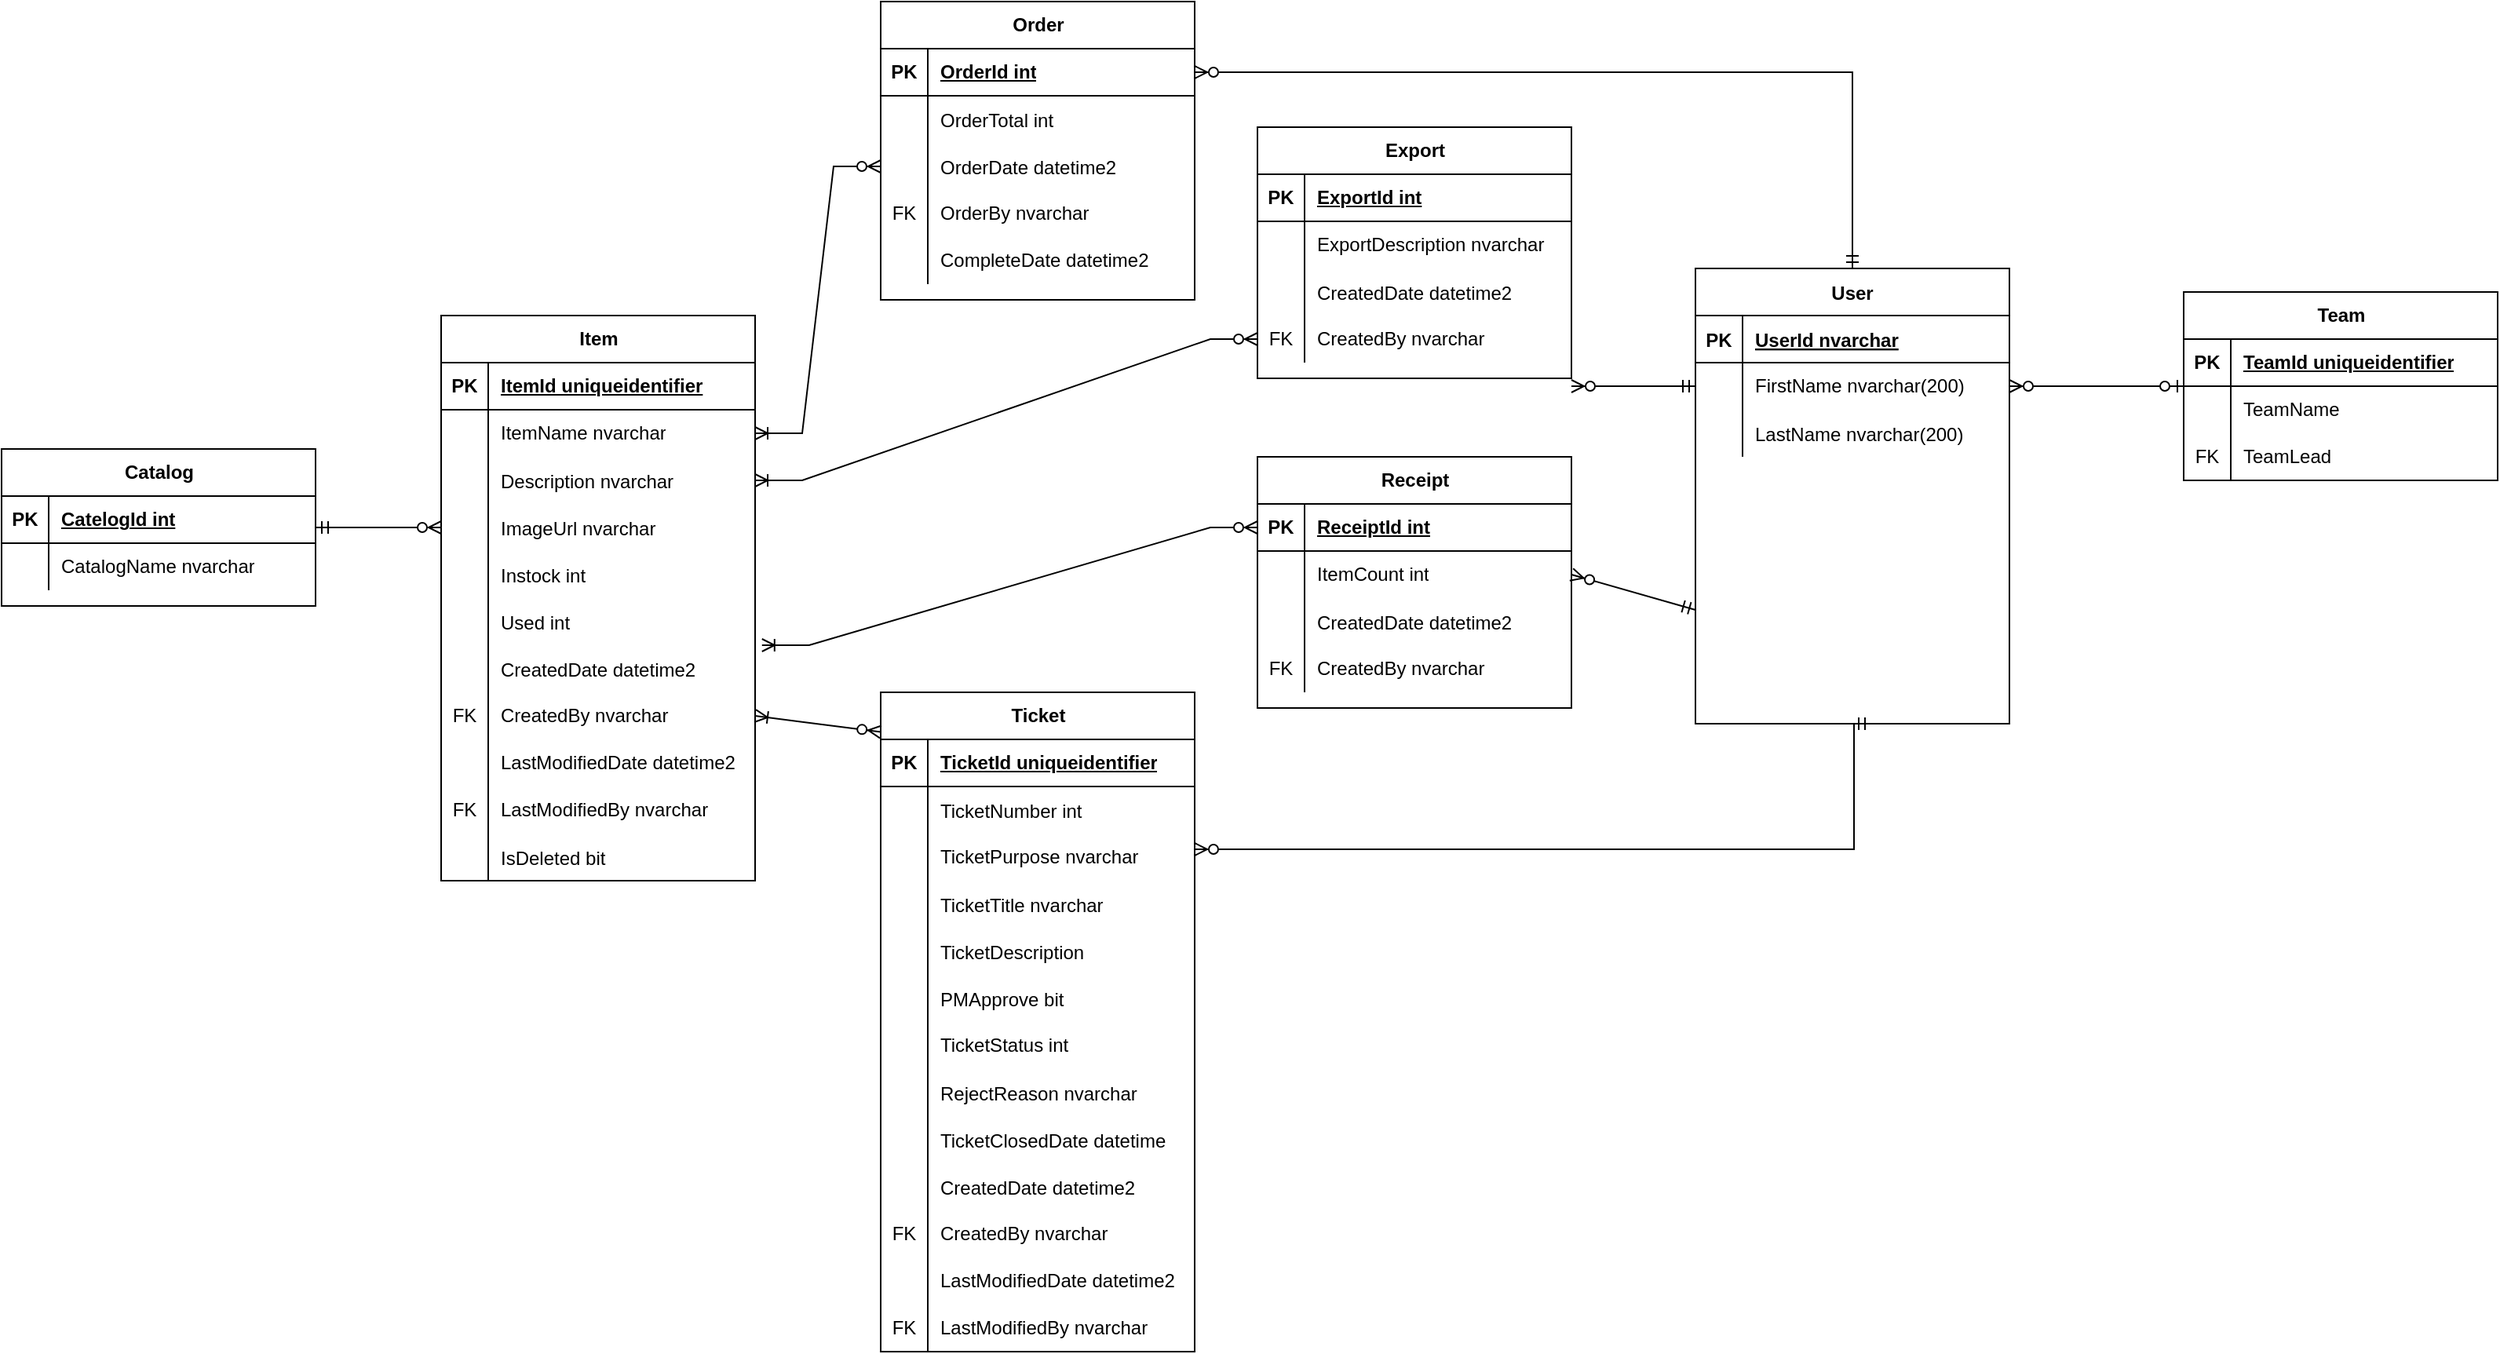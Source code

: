 <mxfile version="21.2.8" type="device">
  <diagram id="R2lEEEUBdFMjLlhIrx00" name="Page-1">
    <mxGraphModel dx="1509" dy="2031" grid="1" gridSize="10" guides="1" tooltips="1" connect="1" arrows="1" fold="1" page="1" pageScale="1" pageWidth="850" pageHeight="1100" math="0" shadow="0" extFonts="Permanent Marker^https://fonts.googleapis.com/css?family=Permanent+Marker">
      <root>
        <mxCell id="0" />
        <mxCell id="1" parent="0" />
        <mxCell id="C-vyLk0tnHw3VtMMgP7b-23" value="User" style="shape=table;startSize=30;container=1;collapsible=1;childLayout=tableLayout;fixedRows=1;rowLines=0;fontStyle=1;align=center;resizeLast=1;" parent="1" vertex="1">
          <mxGeometry x="1139" y="-795" width="200" height="290" as="geometry" />
        </mxCell>
        <mxCell id="C-vyLk0tnHw3VtMMgP7b-24" value="" style="shape=partialRectangle;collapsible=0;dropTarget=0;pointerEvents=0;fillColor=none;points=[[0,0.5],[1,0.5]];portConstraint=eastwest;top=0;left=0;right=0;bottom=1;" parent="C-vyLk0tnHw3VtMMgP7b-23" vertex="1">
          <mxGeometry y="30" width="200" height="30" as="geometry" />
        </mxCell>
        <mxCell id="C-vyLk0tnHw3VtMMgP7b-25" value="PK" style="shape=partialRectangle;overflow=hidden;connectable=0;fillColor=none;top=0;left=0;bottom=0;right=0;fontStyle=1;" parent="C-vyLk0tnHw3VtMMgP7b-24" vertex="1">
          <mxGeometry width="30" height="30" as="geometry">
            <mxRectangle width="30" height="30" as="alternateBounds" />
          </mxGeometry>
        </mxCell>
        <mxCell id="C-vyLk0tnHw3VtMMgP7b-26" value="UserId nvarchar" style="shape=partialRectangle;overflow=hidden;connectable=0;fillColor=none;top=0;left=0;bottom=0;right=0;align=left;spacingLeft=6;fontStyle=5;" parent="C-vyLk0tnHw3VtMMgP7b-24" vertex="1">
          <mxGeometry x="30" width="170" height="30" as="geometry">
            <mxRectangle width="170" height="30" as="alternateBounds" />
          </mxGeometry>
        </mxCell>
        <mxCell id="UxTcKfY9pG2niqVIBgup-8" value="" style="shape=tableRow;horizontal=0;startSize=0;swimlaneHead=0;swimlaneBody=0;fillColor=none;collapsible=0;dropTarget=0;points=[[0,0.5],[1,0.5]];portConstraint=eastwest;top=0;left=0;right=0;bottom=0;" vertex="1" parent="C-vyLk0tnHw3VtMMgP7b-23">
          <mxGeometry y="60" width="200" height="30" as="geometry" />
        </mxCell>
        <mxCell id="UxTcKfY9pG2niqVIBgup-9" value="" style="shape=partialRectangle;connectable=0;fillColor=none;top=0;left=0;bottom=0;right=0;fontStyle=0;overflow=hidden;whiteSpace=wrap;html=1;" vertex="1" parent="UxTcKfY9pG2niqVIBgup-8">
          <mxGeometry width="30" height="30" as="geometry">
            <mxRectangle width="30" height="30" as="alternateBounds" />
          </mxGeometry>
        </mxCell>
        <mxCell id="UxTcKfY9pG2niqVIBgup-10" value="FirstName nvarchar(200)" style="shape=partialRectangle;connectable=0;fillColor=none;top=0;left=0;bottom=0;right=0;align=left;spacingLeft=6;fontStyle=0;overflow=hidden;whiteSpace=wrap;html=1;" vertex="1" parent="UxTcKfY9pG2niqVIBgup-8">
          <mxGeometry x="30" width="170" height="30" as="geometry">
            <mxRectangle width="170" height="30" as="alternateBounds" />
          </mxGeometry>
        </mxCell>
        <mxCell id="UxTcKfY9pG2niqVIBgup-11" value="" style="shape=tableRow;horizontal=0;startSize=0;swimlaneHead=0;swimlaneBody=0;fillColor=none;collapsible=0;dropTarget=0;points=[[0,0.5],[1,0.5]];portConstraint=eastwest;top=0;left=0;right=0;bottom=0;" vertex="1" parent="C-vyLk0tnHw3VtMMgP7b-23">
          <mxGeometry y="90" width="200" height="30" as="geometry" />
        </mxCell>
        <mxCell id="UxTcKfY9pG2niqVIBgup-12" value="" style="shape=partialRectangle;connectable=0;fillColor=none;top=0;left=0;bottom=0;right=0;editable=1;overflow=hidden;" vertex="1" parent="UxTcKfY9pG2niqVIBgup-11">
          <mxGeometry width="30" height="30" as="geometry">
            <mxRectangle width="30" height="30" as="alternateBounds" />
          </mxGeometry>
        </mxCell>
        <mxCell id="UxTcKfY9pG2niqVIBgup-13" value="LastName nvarchar(200)" style="shape=partialRectangle;connectable=0;fillColor=none;top=0;left=0;bottom=0;right=0;align=left;spacingLeft=6;overflow=hidden;" vertex="1" parent="UxTcKfY9pG2niqVIBgup-11">
          <mxGeometry x="30" width="170" height="30" as="geometry">
            <mxRectangle width="170" height="30" as="alternateBounds" />
          </mxGeometry>
        </mxCell>
        <mxCell id="UxTcKfY9pG2niqVIBgup-14" value="Catalog" style="shape=table;startSize=30;container=1;collapsible=1;childLayout=tableLayout;fixedRows=1;rowLines=0;fontStyle=1;align=center;resizeLast=1;html=1;" vertex="1" parent="1">
          <mxGeometry x="60" y="-680" width="200" height="100" as="geometry">
            <mxRectangle y="-160" width="80" height="30" as="alternateBounds" />
          </mxGeometry>
        </mxCell>
        <mxCell id="UxTcKfY9pG2niqVIBgup-15" value="" style="shape=tableRow;horizontal=0;startSize=0;swimlaneHead=0;swimlaneBody=0;fillColor=none;collapsible=0;dropTarget=0;points=[[0,0.5],[1,0.5]];portConstraint=eastwest;top=0;left=0;right=0;bottom=1;" vertex="1" parent="UxTcKfY9pG2niqVIBgup-14">
          <mxGeometry y="30" width="200" height="30" as="geometry" />
        </mxCell>
        <mxCell id="UxTcKfY9pG2niqVIBgup-16" value="PK" style="shape=partialRectangle;connectable=0;fillColor=none;top=0;left=0;bottom=0;right=0;fontStyle=1;overflow=hidden;whiteSpace=wrap;html=1;" vertex="1" parent="UxTcKfY9pG2niqVIBgup-15">
          <mxGeometry width="30" height="30" as="geometry">
            <mxRectangle width="30" height="30" as="alternateBounds" />
          </mxGeometry>
        </mxCell>
        <mxCell id="UxTcKfY9pG2niqVIBgup-17" value="CatelogId int" style="shape=partialRectangle;connectable=0;fillColor=none;top=0;left=0;bottom=0;right=0;align=left;spacingLeft=6;fontStyle=5;overflow=hidden;whiteSpace=wrap;html=1;" vertex="1" parent="UxTcKfY9pG2niqVIBgup-15">
          <mxGeometry x="30" width="170" height="30" as="geometry">
            <mxRectangle width="170" height="30" as="alternateBounds" />
          </mxGeometry>
        </mxCell>
        <mxCell id="UxTcKfY9pG2niqVIBgup-18" value="" style="shape=tableRow;horizontal=0;startSize=0;swimlaneHead=0;swimlaneBody=0;fillColor=none;collapsible=0;dropTarget=0;points=[[0,0.5],[1,0.5]];portConstraint=eastwest;top=0;left=0;right=0;bottom=0;" vertex="1" parent="UxTcKfY9pG2niqVIBgup-14">
          <mxGeometry y="60" width="200" height="30" as="geometry" />
        </mxCell>
        <mxCell id="UxTcKfY9pG2niqVIBgup-19" value="" style="shape=partialRectangle;connectable=0;fillColor=none;top=0;left=0;bottom=0;right=0;editable=1;overflow=hidden;whiteSpace=wrap;html=1;" vertex="1" parent="UxTcKfY9pG2niqVIBgup-18">
          <mxGeometry width="30" height="30" as="geometry">
            <mxRectangle width="30" height="30" as="alternateBounds" />
          </mxGeometry>
        </mxCell>
        <mxCell id="UxTcKfY9pG2niqVIBgup-20" value="CatalogName nvarchar" style="shape=partialRectangle;connectable=0;fillColor=none;top=0;left=0;bottom=0;right=0;align=left;spacingLeft=6;overflow=hidden;whiteSpace=wrap;html=1;" vertex="1" parent="UxTcKfY9pG2niqVIBgup-18">
          <mxGeometry x="30" width="170" height="30" as="geometry">
            <mxRectangle width="170" height="30" as="alternateBounds" />
          </mxGeometry>
        </mxCell>
        <mxCell id="UxTcKfY9pG2niqVIBgup-64" value="Item" style="shape=table;startSize=30;container=1;collapsible=1;childLayout=tableLayout;fixedRows=1;rowLines=0;fontStyle=1;align=center;resizeLast=1;html=1;" vertex="1" parent="1">
          <mxGeometry x="340" y="-765" width="200" height="360" as="geometry">
            <mxRectangle x="320" y="-240" width="70" height="30" as="alternateBounds" />
          </mxGeometry>
        </mxCell>
        <mxCell id="UxTcKfY9pG2niqVIBgup-65" value="" style="shape=tableRow;horizontal=0;startSize=0;swimlaneHead=0;swimlaneBody=0;fillColor=none;collapsible=0;dropTarget=0;points=[[0,0.5],[1,0.5]];portConstraint=eastwest;top=0;left=0;right=0;bottom=1;" vertex="1" parent="UxTcKfY9pG2niqVIBgup-64">
          <mxGeometry y="30" width="200" height="30" as="geometry" />
        </mxCell>
        <mxCell id="UxTcKfY9pG2niqVIBgup-66" value="PK" style="shape=partialRectangle;connectable=0;fillColor=none;top=0;left=0;bottom=0;right=0;fontStyle=1;overflow=hidden;whiteSpace=wrap;html=1;" vertex="1" parent="UxTcKfY9pG2niqVIBgup-65">
          <mxGeometry width="30" height="30" as="geometry">
            <mxRectangle width="30" height="30" as="alternateBounds" />
          </mxGeometry>
        </mxCell>
        <mxCell id="UxTcKfY9pG2niqVIBgup-67" value="ItemId uniqueidentifier" style="shape=partialRectangle;connectable=0;fillColor=none;top=0;left=0;bottom=0;right=0;align=left;spacingLeft=6;fontStyle=5;overflow=hidden;whiteSpace=wrap;html=1;" vertex="1" parent="UxTcKfY9pG2niqVIBgup-65">
          <mxGeometry x="30" width="170" height="30" as="geometry">
            <mxRectangle width="170" height="30" as="alternateBounds" />
          </mxGeometry>
        </mxCell>
        <mxCell id="UxTcKfY9pG2niqVIBgup-68" value="" style="shape=tableRow;horizontal=0;startSize=0;swimlaneHead=0;swimlaneBody=0;fillColor=none;collapsible=0;dropTarget=0;points=[[0,0.5],[1,0.5]];portConstraint=eastwest;top=0;left=0;right=0;bottom=0;" vertex="1" parent="UxTcKfY9pG2niqVIBgup-64">
          <mxGeometry y="60" width="200" height="30" as="geometry" />
        </mxCell>
        <mxCell id="UxTcKfY9pG2niqVIBgup-69" value="" style="shape=partialRectangle;connectable=0;fillColor=none;top=0;left=0;bottom=0;right=0;editable=1;overflow=hidden;whiteSpace=wrap;html=1;" vertex="1" parent="UxTcKfY9pG2niqVIBgup-68">
          <mxGeometry width="30" height="30" as="geometry">
            <mxRectangle width="30" height="30" as="alternateBounds" />
          </mxGeometry>
        </mxCell>
        <mxCell id="UxTcKfY9pG2niqVIBgup-70" value="ItemName nvarchar" style="shape=partialRectangle;connectable=0;fillColor=none;top=0;left=0;bottom=0;right=0;align=left;spacingLeft=6;overflow=hidden;whiteSpace=wrap;html=1;" vertex="1" parent="UxTcKfY9pG2niqVIBgup-68">
          <mxGeometry x="30" width="170" height="30" as="geometry">
            <mxRectangle width="170" height="30" as="alternateBounds" />
          </mxGeometry>
        </mxCell>
        <mxCell id="UxTcKfY9pG2niqVIBgup-86" value="" style="shape=tableRow;horizontal=0;startSize=0;swimlaneHead=0;swimlaneBody=0;fillColor=none;collapsible=0;dropTarget=0;points=[[0,0.5],[1,0.5]];portConstraint=eastwest;top=0;left=0;right=0;bottom=0;" vertex="1" parent="UxTcKfY9pG2niqVIBgup-64">
          <mxGeometry y="90" width="200" height="30" as="geometry" />
        </mxCell>
        <mxCell id="UxTcKfY9pG2niqVIBgup-87" value="" style="shape=partialRectangle;connectable=0;fillColor=none;top=0;left=0;bottom=0;right=0;editable=1;overflow=hidden;" vertex="1" parent="UxTcKfY9pG2niqVIBgup-86">
          <mxGeometry width="30" height="30" as="geometry">
            <mxRectangle width="30" height="30" as="alternateBounds" />
          </mxGeometry>
        </mxCell>
        <mxCell id="UxTcKfY9pG2niqVIBgup-88" value="Description nvarchar" style="shape=partialRectangle;connectable=0;fillColor=none;top=0;left=0;bottom=0;right=0;align=left;spacingLeft=6;overflow=hidden;" vertex="1" parent="UxTcKfY9pG2niqVIBgup-86">
          <mxGeometry x="30" width="170" height="30" as="geometry">
            <mxRectangle width="170" height="30" as="alternateBounds" />
          </mxGeometry>
        </mxCell>
        <mxCell id="UxTcKfY9pG2niqVIBgup-89" value="" style="shape=tableRow;horizontal=0;startSize=0;swimlaneHead=0;swimlaneBody=0;fillColor=none;collapsible=0;dropTarget=0;points=[[0,0.5],[1,0.5]];portConstraint=eastwest;top=0;left=0;right=0;bottom=0;" vertex="1" parent="UxTcKfY9pG2niqVIBgup-64">
          <mxGeometry y="120" width="200" height="30" as="geometry" />
        </mxCell>
        <mxCell id="UxTcKfY9pG2niqVIBgup-90" value="" style="shape=partialRectangle;connectable=0;fillColor=none;top=0;left=0;bottom=0;right=0;editable=1;overflow=hidden;" vertex="1" parent="UxTcKfY9pG2niqVIBgup-89">
          <mxGeometry width="30" height="30" as="geometry">
            <mxRectangle width="30" height="30" as="alternateBounds" />
          </mxGeometry>
        </mxCell>
        <mxCell id="UxTcKfY9pG2niqVIBgup-91" value="ImageUrl nvarchar" style="shape=partialRectangle;connectable=0;fillColor=none;top=0;left=0;bottom=0;right=0;align=left;spacingLeft=6;overflow=hidden;" vertex="1" parent="UxTcKfY9pG2niqVIBgup-89">
          <mxGeometry x="30" width="170" height="30" as="geometry">
            <mxRectangle width="170" height="30" as="alternateBounds" />
          </mxGeometry>
        </mxCell>
        <mxCell id="UxTcKfY9pG2niqVIBgup-92" value="" style="shape=tableRow;horizontal=0;startSize=0;swimlaneHead=0;swimlaneBody=0;fillColor=none;collapsible=0;dropTarget=0;points=[[0,0.5],[1,0.5]];portConstraint=eastwest;top=0;left=0;right=0;bottom=0;" vertex="1" parent="UxTcKfY9pG2niqVIBgup-64">
          <mxGeometry y="150" width="200" height="30" as="geometry" />
        </mxCell>
        <mxCell id="UxTcKfY9pG2niqVIBgup-93" value="" style="shape=partialRectangle;connectable=0;fillColor=none;top=0;left=0;bottom=0;right=0;editable=1;overflow=hidden;" vertex="1" parent="UxTcKfY9pG2niqVIBgup-92">
          <mxGeometry width="30" height="30" as="geometry">
            <mxRectangle width="30" height="30" as="alternateBounds" />
          </mxGeometry>
        </mxCell>
        <mxCell id="UxTcKfY9pG2niqVIBgup-94" value="Instock int" style="shape=partialRectangle;connectable=0;fillColor=none;top=0;left=0;bottom=0;right=0;align=left;spacingLeft=6;overflow=hidden;" vertex="1" parent="UxTcKfY9pG2niqVIBgup-92">
          <mxGeometry x="30" width="170" height="30" as="geometry">
            <mxRectangle width="170" height="30" as="alternateBounds" />
          </mxGeometry>
        </mxCell>
        <mxCell id="UxTcKfY9pG2niqVIBgup-95" value="" style="shape=tableRow;horizontal=0;startSize=0;swimlaneHead=0;swimlaneBody=0;fillColor=none;collapsible=0;dropTarget=0;points=[[0,0.5],[1,0.5]];portConstraint=eastwest;top=0;left=0;right=0;bottom=0;" vertex="1" parent="UxTcKfY9pG2niqVIBgup-64">
          <mxGeometry y="180" width="200" height="30" as="geometry" />
        </mxCell>
        <mxCell id="UxTcKfY9pG2niqVIBgup-96" value="" style="shape=partialRectangle;connectable=0;fillColor=none;top=0;left=0;bottom=0;right=0;editable=1;overflow=hidden;" vertex="1" parent="UxTcKfY9pG2niqVIBgup-95">
          <mxGeometry width="30" height="30" as="geometry">
            <mxRectangle width="30" height="30" as="alternateBounds" />
          </mxGeometry>
        </mxCell>
        <mxCell id="UxTcKfY9pG2niqVIBgup-97" value="Used int" style="shape=partialRectangle;connectable=0;fillColor=none;top=0;left=0;bottom=0;right=0;align=left;spacingLeft=6;overflow=hidden;" vertex="1" parent="UxTcKfY9pG2niqVIBgup-95">
          <mxGeometry x="30" width="170" height="30" as="geometry">
            <mxRectangle width="170" height="30" as="alternateBounds" />
          </mxGeometry>
        </mxCell>
        <mxCell id="UxTcKfY9pG2niqVIBgup-71" value="" style="shape=tableRow;horizontal=0;startSize=0;swimlaneHead=0;swimlaneBody=0;fillColor=none;collapsible=0;dropTarget=0;points=[[0,0.5],[1,0.5]];portConstraint=eastwest;top=0;left=0;right=0;bottom=0;" vertex="1" parent="UxTcKfY9pG2niqVIBgup-64">
          <mxGeometry y="210" width="200" height="30" as="geometry" />
        </mxCell>
        <mxCell id="UxTcKfY9pG2niqVIBgup-72" value="" style="shape=partialRectangle;connectable=0;fillColor=none;top=0;left=0;bottom=0;right=0;editable=1;overflow=hidden;" vertex="1" parent="UxTcKfY9pG2niqVIBgup-71">
          <mxGeometry width="30" height="30" as="geometry">
            <mxRectangle width="30" height="30" as="alternateBounds" />
          </mxGeometry>
        </mxCell>
        <mxCell id="UxTcKfY9pG2niqVIBgup-73" value="CreatedDate datetime2" style="shape=partialRectangle;connectable=0;fillColor=none;top=0;left=0;bottom=0;right=0;align=left;spacingLeft=6;overflow=hidden;" vertex="1" parent="UxTcKfY9pG2niqVIBgup-71">
          <mxGeometry x="30" width="170" height="30" as="geometry">
            <mxRectangle width="170" height="30" as="alternateBounds" />
          </mxGeometry>
        </mxCell>
        <mxCell id="UxTcKfY9pG2niqVIBgup-74" value="" style="shape=tableRow;horizontal=0;startSize=0;swimlaneHead=0;swimlaneBody=0;fillColor=none;collapsible=0;dropTarget=0;points=[[0,0.5],[1,0.5]];portConstraint=eastwest;top=0;left=0;right=0;bottom=0;" vertex="1" parent="UxTcKfY9pG2niqVIBgup-64">
          <mxGeometry y="240" width="200" height="30" as="geometry" />
        </mxCell>
        <mxCell id="UxTcKfY9pG2niqVIBgup-75" value="FK" style="shape=partialRectangle;connectable=0;fillColor=none;top=0;left=0;bottom=0;right=0;fontStyle=0;overflow=hidden;whiteSpace=wrap;html=1;" vertex="1" parent="UxTcKfY9pG2niqVIBgup-74">
          <mxGeometry width="30" height="30" as="geometry">
            <mxRectangle width="30" height="30" as="alternateBounds" />
          </mxGeometry>
        </mxCell>
        <mxCell id="UxTcKfY9pG2niqVIBgup-76" value="CreatedBy nvarchar" style="shape=partialRectangle;connectable=0;fillColor=none;top=0;left=0;bottom=0;right=0;align=left;spacingLeft=6;fontStyle=0;overflow=hidden;whiteSpace=wrap;html=1;" vertex="1" parent="UxTcKfY9pG2niqVIBgup-74">
          <mxGeometry x="30" width="170" height="30" as="geometry">
            <mxRectangle width="170" height="30" as="alternateBounds" />
          </mxGeometry>
        </mxCell>
        <mxCell id="UxTcKfY9pG2niqVIBgup-77" value="" style="shape=tableRow;horizontal=0;startSize=0;swimlaneHead=0;swimlaneBody=0;fillColor=none;collapsible=0;dropTarget=0;points=[[0,0.5],[1,0.5]];portConstraint=eastwest;top=0;left=0;right=0;bottom=0;" vertex="1" parent="UxTcKfY9pG2niqVIBgup-64">
          <mxGeometry y="270" width="200" height="30" as="geometry" />
        </mxCell>
        <mxCell id="UxTcKfY9pG2niqVIBgup-78" value="" style="shape=partialRectangle;connectable=0;fillColor=none;top=0;left=0;bottom=0;right=0;editable=1;overflow=hidden;whiteSpace=wrap;html=1;" vertex="1" parent="UxTcKfY9pG2niqVIBgup-77">
          <mxGeometry width="30" height="30" as="geometry">
            <mxRectangle width="30" height="30" as="alternateBounds" />
          </mxGeometry>
        </mxCell>
        <mxCell id="UxTcKfY9pG2niqVIBgup-79" value="LastModifiedDate datetime2" style="shape=partialRectangle;connectable=0;fillColor=none;top=0;left=0;bottom=0;right=0;align=left;spacingLeft=6;overflow=hidden;whiteSpace=wrap;html=1;" vertex="1" parent="UxTcKfY9pG2niqVIBgup-77">
          <mxGeometry x="30" width="170" height="30" as="geometry">
            <mxRectangle width="170" height="30" as="alternateBounds" />
          </mxGeometry>
        </mxCell>
        <mxCell id="UxTcKfY9pG2niqVIBgup-80" value="" style="shape=tableRow;horizontal=0;startSize=0;swimlaneHead=0;swimlaneBody=0;fillColor=none;collapsible=0;dropTarget=0;points=[[0,0.5],[1,0.5]];portConstraint=eastwest;top=0;left=0;right=0;bottom=0;" vertex="1" parent="UxTcKfY9pG2niqVIBgup-64">
          <mxGeometry y="300" width="200" height="30" as="geometry" />
        </mxCell>
        <mxCell id="UxTcKfY9pG2niqVIBgup-81" value="FK" style="shape=partialRectangle;connectable=0;fillColor=none;top=0;left=0;bottom=0;right=0;fontStyle=0;overflow=hidden;whiteSpace=wrap;html=1;" vertex="1" parent="UxTcKfY9pG2niqVIBgup-80">
          <mxGeometry width="30" height="30" as="geometry">
            <mxRectangle width="30" height="30" as="alternateBounds" />
          </mxGeometry>
        </mxCell>
        <mxCell id="UxTcKfY9pG2niqVIBgup-82" value="LastModifiedBy nvarchar" style="shape=partialRectangle;connectable=0;fillColor=none;top=0;left=0;bottom=0;right=0;align=left;spacingLeft=6;fontStyle=0;overflow=hidden;whiteSpace=wrap;html=1;" vertex="1" parent="UxTcKfY9pG2niqVIBgup-80">
          <mxGeometry x="30" width="170" height="30" as="geometry">
            <mxRectangle width="170" height="30" as="alternateBounds" />
          </mxGeometry>
        </mxCell>
        <mxCell id="UxTcKfY9pG2niqVIBgup-83" value="" style="shape=tableRow;horizontal=0;startSize=0;swimlaneHead=0;swimlaneBody=0;fillColor=none;collapsible=0;dropTarget=0;points=[[0,0.5],[1,0.5]];portConstraint=eastwest;top=0;left=0;right=0;bottom=0;" vertex="1" parent="UxTcKfY9pG2niqVIBgup-64">
          <mxGeometry y="330" width="200" height="30" as="geometry" />
        </mxCell>
        <mxCell id="UxTcKfY9pG2niqVIBgup-84" value="" style="shape=partialRectangle;connectable=0;fillColor=none;top=0;left=0;bottom=0;right=0;editable=1;overflow=hidden;" vertex="1" parent="UxTcKfY9pG2niqVIBgup-83">
          <mxGeometry width="30" height="30" as="geometry">
            <mxRectangle width="30" height="30" as="alternateBounds" />
          </mxGeometry>
        </mxCell>
        <mxCell id="UxTcKfY9pG2niqVIBgup-85" value="IsDeleted bit" style="shape=partialRectangle;connectable=0;fillColor=none;top=0;left=0;bottom=0;right=0;align=left;spacingLeft=6;overflow=hidden;" vertex="1" parent="UxTcKfY9pG2niqVIBgup-83">
          <mxGeometry x="30" width="170" height="30" as="geometry">
            <mxRectangle width="170" height="30" as="alternateBounds" />
          </mxGeometry>
        </mxCell>
        <mxCell id="UxTcKfY9pG2niqVIBgup-101" value="Export" style="shape=table;startSize=30;container=1;collapsible=1;childLayout=tableLayout;fixedRows=1;rowLines=0;fontStyle=1;align=center;resizeLast=1;html=1;" vertex="1" parent="1">
          <mxGeometry x="860" y="-885" width="200" height="160" as="geometry">
            <mxRectangle x="600" y="-240" width="80" height="30" as="alternateBounds" />
          </mxGeometry>
        </mxCell>
        <mxCell id="UxTcKfY9pG2niqVIBgup-102" value="" style="shape=tableRow;horizontal=0;startSize=0;swimlaneHead=0;swimlaneBody=0;fillColor=none;collapsible=0;dropTarget=0;points=[[0,0.5],[1,0.5]];portConstraint=eastwest;top=0;left=0;right=0;bottom=1;" vertex="1" parent="UxTcKfY9pG2niqVIBgup-101">
          <mxGeometry y="30" width="200" height="30" as="geometry" />
        </mxCell>
        <mxCell id="UxTcKfY9pG2niqVIBgup-103" value="PK" style="shape=partialRectangle;connectable=0;fillColor=none;top=0;left=0;bottom=0;right=0;fontStyle=1;overflow=hidden;whiteSpace=wrap;html=1;" vertex="1" parent="UxTcKfY9pG2niqVIBgup-102">
          <mxGeometry width="30" height="30" as="geometry">
            <mxRectangle width="30" height="30" as="alternateBounds" />
          </mxGeometry>
        </mxCell>
        <mxCell id="UxTcKfY9pG2niqVIBgup-104" value="ExportId int" style="shape=partialRectangle;connectable=0;fillColor=none;top=0;left=0;bottom=0;right=0;align=left;spacingLeft=6;fontStyle=5;overflow=hidden;whiteSpace=wrap;html=1;" vertex="1" parent="UxTcKfY9pG2niqVIBgup-102">
          <mxGeometry x="30" width="170" height="30" as="geometry">
            <mxRectangle width="170" height="30" as="alternateBounds" />
          </mxGeometry>
        </mxCell>
        <mxCell id="UxTcKfY9pG2niqVIBgup-105" value="" style="shape=tableRow;horizontal=0;startSize=0;swimlaneHead=0;swimlaneBody=0;fillColor=none;collapsible=0;dropTarget=0;points=[[0,0.5],[1,0.5]];portConstraint=eastwest;top=0;left=0;right=0;bottom=0;" vertex="1" parent="UxTcKfY9pG2niqVIBgup-101">
          <mxGeometry y="60" width="200" height="30" as="geometry" />
        </mxCell>
        <mxCell id="UxTcKfY9pG2niqVIBgup-106" value="" style="shape=partialRectangle;connectable=0;fillColor=none;top=0;left=0;bottom=0;right=0;editable=1;overflow=hidden;whiteSpace=wrap;html=1;" vertex="1" parent="UxTcKfY9pG2niqVIBgup-105">
          <mxGeometry width="30" height="30" as="geometry">
            <mxRectangle width="30" height="30" as="alternateBounds" />
          </mxGeometry>
        </mxCell>
        <mxCell id="UxTcKfY9pG2niqVIBgup-107" value="ExportDescription nvarchar" style="shape=partialRectangle;connectable=0;fillColor=none;top=0;left=0;bottom=0;right=0;align=left;spacingLeft=6;overflow=hidden;whiteSpace=wrap;html=1;" vertex="1" parent="UxTcKfY9pG2niqVIBgup-105">
          <mxGeometry x="30" width="170" height="30" as="geometry">
            <mxRectangle width="170" height="30" as="alternateBounds" />
          </mxGeometry>
        </mxCell>
        <mxCell id="UxTcKfY9pG2niqVIBgup-108" value="" style="shape=tableRow;horizontal=0;startSize=0;swimlaneHead=0;swimlaneBody=0;fillColor=none;collapsible=0;dropTarget=0;points=[[0,0.5],[1,0.5]];portConstraint=eastwest;top=0;left=0;right=0;bottom=0;" vertex="1" parent="UxTcKfY9pG2niqVIBgup-101">
          <mxGeometry y="90" width="200" height="30" as="geometry" />
        </mxCell>
        <mxCell id="UxTcKfY9pG2niqVIBgup-109" value="" style="shape=partialRectangle;connectable=0;fillColor=none;top=0;left=0;bottom=0;right=0;editable=1;overflow=hidden;" vertex="1" parent="UxTcKfY9pG2niqVIBgup-108">
          <mxGeometry width="30" height="30" as="geometry">
            <mxRectangle width="30" height="30" as="alternateBounds" />
          </mxGeometry>
        </mxCell>
        <mxCell id="UxTcKfY9pG2niqVIBgup-110" value="CreatedDate datetime2" style="shape=partialRectangle;connectable=0;fillColor=none;top=0;left=0;bottom=0;right=0;align=left;spacingLeft=6;overflow=hidden;" vertex="1" parent="UxTcKfY9pG2niqVIBgup-108">
          <mxGeometry x="30" width="170" height="30" as="geometry">
            <mxRectangle width="170" height="30" as="alternateBounds" />
          </mxGeometry>
        </mxCell>
        <mxCell id="UxTcKfY9pG2niqVIBgup-111" value="" style="shape=tableRow;horizontal=0;startSize=0;swimlaneHead=0;swimlaneBody=0;fillColor=none;collapsible=0;dropTarget=0;points=[[0,0.5],[1,0.5]];portConstraint=eastwest;top=0;left=0;right=0;bottom=0;" vertex="1" parent="UxTcKfY9pG2niqVIBgup-101">
          <mxGeometry y="120" width="200" height="30" as="geometry" />
        </mxCell>
        <mxCell id="UxTcKfY9pG2niqVIBgup-112" value="FK" style="shape=partialRectangle;connectable=0;fillColor=none;top=0;left=0;bottom=0;right=0;fontStyle=0;overflow=hidden;whiteSpace=wrap;html=1;" vertex="1" parent="UxTcKfY9pG2niqVIBgup-111">
          <mxGeometry width="30" height="30" as="geometry">
            <mxRectangle width="30" height="30" as="alternateBounds" />
          </mxGeometry>
        </mxCell>
        <mxCell id="UxTcKfY9pG2niqVIBgup-113" value="CreatedBy nvarchar" style="shape=partialRectangle;connectable=0;fillColor=none;top=0;left=0;bottom=0;right=0;align=left;spacingLeft=6;fontStyle=0;overflow=hidden;whiteSpace=wrap;html=1;" vertex="1" parent="UxTcKfY9pG2niqVIBgup-111">
          <mxGeometry x="30" width="170" height="30" as="geometry">
            <mxRectangle width="170" height="30" as="alternateBounds" />
          </mxGeometry>
        </mxCell>
        <mxCell id="UxTcKfY9pG2niqVIBgup-129" value="Order" style="shape=table;startSize=30;container=1;collapsible=1;childLayout=tableLayout;fixedRows=1;rowLines=0;fontStyle=1;align=center;resizeLast=1;html=1;" vertex="1" parent="1">
          <mxGeometry x="620" y="-965" width="200" height="190" as="geometry">
            <mxRectangle x="600" y="-360" width="70" height="30" as="alternateBounds" />
          </mxGeometry>
        </mxCell>
        <mxCell id="UxTcKfY9pG2niqVIBgup-130" value="" style="shape=tableRow;horizontal=0;startSize=0;swimlaneHead=0;swimlaneBody=0;fillColor=none;collapsible=0;dropTarget=0;points=[[0,0.5],[1,0.5]];portConstraint=eastwest;top=0;left=0;right=0;bottom=1;" vertex="1" parent="UxTcKfY9pG2niqVIBgup-129">
          <mxGeometry y="30" width="200" height="30" as="geometry" />
        </mxCell>
        <mxCell id="UxTcKfY9pG2niqVIBgup-131" value="PK" style="shape=partialRectangle;connectable=0;fillColor=none;top=0;left=0;bottom=0;right=0;fontStyle=1;overflow=hidden;whiteSpace=wrap;html=1;" vertex="1" parent="UxTcKfY9pG2niqVIBgup-130">
          <mxGeometry width="30" height="30" as="geometry">
            <mxRectangle width="30" height="30" as="alternateBounds" />
          </mxGeometry>
        </mxCell>
        <mxCell id="UxTcKfY9pG2niqVIBgup-132" value="OrderId int" style="shape=partialRectangle;connectable=0;fillColor=none;top=0;left=0;bottom=0;right=0;align=left;spacingLeft=6;fontStyle=5;overflow=hidden;whiteSpace=wrap;html=1;" vertex="1" parent="UxTcKfY9pG2niqVIBgup-130">
          <mxGeometry x="30" width="170" height="30" as="geometry">
            <mxRectangle width="170" height="30" as="alternateBounds" />
          </mxGeometry>
        </mxCell>
        <mxCell id="UxTcKfY9pG2niqVIBgup-253" value="" style="shape=tableRow;horizontal=0;startSize=0;swimlaneHead=0;swimlaneBody=0;fillColor=none;collapsible=0;dropTarget=0;points=[[0,0.5],[1,0.5]];portConstraint=eastwest;top=0;left=0;right=0;bottom=0;" vertex="1" parent="UxTcKfY9pG2niqVIBgup-129">
          <mxGeometry y="60" width="200" height="30" as="geometry" />
        </mxCell>
        <mxCell id="UxTcKfY9pG2niqVIBgup-254" value="" style="shape=partialRectangle;connectable=0;fillColor=none;top=0;left=0;bottom=0;right=0;editable=1;overflow=hidden;" vertex="1" parent="UxTcKfY9pG2niqVIBgup-253">
          <mxGeometry width="30" height="30" as="geometry">
            <mxRectangle width="30" height="30" as="alternateBounds" />
          </mxGeometry>
        </mxCell>
        <mxCell id="UxTcKfY9pG2niqVIBgup-255" value="OrderTotal int" style="shape=partialRectangle;connectable=0;fillColor=none;top=0;left=0;bottom=0;right=0;align=left;spacingLeft=6;overflow=hidden;" vertex="1" parent="UxTcKfY9pG2niqVIBgup-253">
          <mxGeometry x="30" width="170" height="30" as="geometry">
            <mxRectangle width="170" height="30" as="alternateBounds" />
          </mxGeometry>
        </mxCell>
        <mxCell id="UxTcKfY9pG2niqVIBgup-139" value="" style="shape=tableRow;horizontal=0;startSize=0;swimlaneHead=0;swimlaneBody=0;fillColor=none;collapsible=0;dropTarget=0;points=[[0,0.5],[1,0.5]];portConstraint=eastwest;top=0;left=0;right=0;bottom=0;" vertex="1" parent="UxTcKfY9pG2niqVIBgup-129">
          <mxGeometry y="90" width="200" height="30" as="geometry" />
        </mxCell>
        <mxCell id="UxTcKfY9pG2niqVIBgup-140" value="" style="shape=partialRectangle;connectable=0;fillColor=none;top=0;left=0;bottom=0;right=0;editable=1;overflow=hidden;" vertex="1" parent="UxTcKfY9pG2niqVIBgup-139">
          <mxGeometry width="30" height="30" as="geometry">
            <mxRectangle width="30" height="30" as="alternateBounds" />
          </mxGeometry>
        </mxCell>
        <mxCell id="UxTcKfY9pG2niqVIBgup-141" value="OrderDate datetime2" style="shape=partialRectangle;connectable=0;fillColor=none;top=0;left=0;bottom=0;right=0;align=left;spacingLeft=6;overflow=hidden;" vertex="1" parent="UxTcKfY9pG2niqVIBgup-139">
          <mxGeometry x="30" width="170" height="30" as="geometry">
            <mxRectangle width="170" height="30" as="alternateBounds" />
          </mxGeometry>
        </mxCell>
        <mxCell id="UxTcKfY9pG2niqVIBgup-142" value="" style="shape=tableRow;horizontal=0;startSize=0;swimlaneHead=0;swimlaneBody=0;fillColor=none;collapsible=0;dropTarget=0;points=[[0,0.5],[1,0.5]];portConstraint=eastwest;top=0;left=0;right=0;bottom=0;" vertex="1" parent="UxTcKfY9pG2niqVIBgup-129">
          <mxGeometry y="120" width="200" height="30" as="geometry" />
        </mxCell>
        <mxCell id="UxTcKfY9pG2niqVIBgup-143" value="FK" style="shape=partialRectangle;connectable=0;fillColor=none;top=0;left=0;bottom=0;right=0;fontStyle=0;overflow=hidden;whiteSpace=wrap;html=1;" vertex="1" parent="UxTcKfY9pG2niqVIBgup-142">
          <mxGeometry width="30" height="30" as="geometry">
            <mxRectangle width="30" height="30" as="alternateBounds" />
          </mxGeometry>
        </mxCell>
        <mxCell id="UxTcKfY9pG2niqVIBgup-144" value="OrderBy nvarchar" style="shape=partialRectangle;connectable=0;fillColor=none;top=0;left=0;bottom=0;right=0;align=left;spacingLeft=6;fontStyle=0;overflow=hidden;whiteSpace=wrap;html=1;" vertex="1" parent="UxTcKfY9pG2niqVIBgup-142">
          <mxGeometry x="30" width="170" height="30" as="geometry">
            <mxRectangle width="170" height="30" as="alternateBounds" />
          </mxGeometry>
        </mxCell>
        <mxCell id="UxTcKfY9pG2niqVIBgup-145" value="" style="shape=tableRow;horizontal=0;startSize=0;swimlaneHead=0;swimlaneBody=0;fillColor=none;collapsible=0;dropTarget=0;points=[[0,0.5],[1,0.5]];portConstraint=eastwest;top=0;left=0;right=0;bottom=0;" vertex="1" parent="UxTcKfY9pG2niqVIBgup-129">
          <mxGeometry y="150" width="200" height="30" as="geometry" />
        </mxCell>
        <mxCell id="UxTcKfY9pG2niqVIBgup-146" value="" style="shape=partialRectangle;connectable=0;fillColor=none;top=0;left=0;bottom=0;right=0;editable=1;overflow=hidden;whiteSpace=wrap;html=1;" vertex="1" parent="UxTcKfY9pG2niqVIBgup-145">
          <mxGeometry width="30" height="30" as="geometry">
            <mxRectangle width="30" height="30" as="alternateBounds" />
          </mxGeometry>
        </mxCell>
        <mxCell id="UxTcKfY9pG2niqVIBgup-147" value="CompleteDate datetime2" style="shape=partialRectangle;connectable=0;fillColor=none;top=0;left=0;bottom=0;right=0;align=left;spacingLeft=6;overflow=hidden;whiteSpace=wrap;html=1;" vertex="1" parent="UxTcKfY9pG2niqVIBgup-145">
          <mxGeometry x="30" width="170" height="30" as="geometry">
            <mxRectangle width="170" height="30" as="alternateBounds" />
          </mxGeometry>
        </mxCell>
        <mxCell id="UxTcKfY9pG2niqVIBgup-154" value="Receipt" style="shape=table;startSize=30;container=1;collapsible=1;childLayout=tableLayout;fixedRows=1;rowLines=0;fontStyle=1;align=center;resizeLast=1;html=1;" vertex="1" parent="1">
          <mxGeometry x="860" y="-675" width="200" height="160" as="geometry" />
        </mxCell>
        <mxCell id="UxTcKfY9pG2niqVIBgup-155" value="" style="shape=tableRow;horizontal=0;startSize=0;swimlaneHead=0;swimlaneBody=0;fillColor=none;collapsible=0;dropTarget=0;points=[[0,0.5],[1,0.5]];portConstraint=eastwest;top=0;left=0;right=0;bottom=1;" vertex="1" parent="UxTcKfY9pG2niqVIBgup-154">
          <mxGeometry y="30" width="200" height="30" as="geometry" />
        </mxCell>
        <mxCell id="UxTcKfY9pG2niqVIBgup-156" value="PK" style="shape=partialRectangle;connectable=0;fillColor=none;top=0;left=0;bottom=0;right=0;fontStyle=1;overflow=hidden;whiteSpace=wrap;html=1;" vertex="1" parent="UxTcKfY9pG2niqVIBgup-155">
          <mxGeometry width="30" height="30" as="geometry">
            <mxRectangle width="30" height="30" as="alternateBounds" />
          </mxGeometry>
        </mxCell>
        <mxCell id="UxTcKfY9pG2niqVIBgup-157" value="ReceiptId int" style="shape=partialRectangle;connectable=0;fillColor=none;top=0;left=0;bottom=0;right=0;align=left;spacingLeft=6;fontStyle=5;overflow=hidden;whiteSpace=wrap;html=1;" vertex="1" parent="UxTcKfY9pG2niqVIBgup-155">
          <mxGeometry x="30" width="170" height="30" as="geometry">
            <mxRectangle width="170" height="30" as="alternateBounds" />
          </mxGeometry>
        </mxCell>
        <mxCell id="UxTcKfY9pG2niqVIBgup-158" value="" style="shape=tableRow;horizontal=0;startSize=0;swimlaneHead=0;swimlaneBody=0;fillColor=none;collapsible=0;dropTarget=0;points=[[0,0.5],[1,0.5]];portConstraint=eastwest;top=0;left=0;right=0;bottom=0;" vertex="1" parent="UxTcKfY9pG2niqVIBgup-154">
          <mxGeometry y="60" width="200" height="30" as="geometry" />
        </mxCell>
        <mxCell id="UxTcKfY9pG2niqVIBgup-159" value="" style="shape=partialRectangle;connectable=0;fillColor=none;top=0;left=0;bottom=0;right=0;editable=1;overflow=hidden;whiteSpace=wrap;html=1;" vertex="1" parent="UxTcKfY9pG2niqVIBgup-158">
          <mxGeometry width="30" height="30" as="geometry">
            <mxRectangle width="30" height="30" as="alternateBounds" />
          </mxGeometry>
        </mxCell>
        <mxCell id="UxTcKfY9pG2niqVIBgup-160" value="ItemCount int" style="shape=partialRectangle;connectable=0;fillColor=none;top=0;left=0;bottom=0;right=0;align=left;spacingLeft=6;overflow=hidden;whiteSpace=wrap;html=1;" vertex="1" parent="UxTcKfY9pG2niqVIBgup-158">
          <mxGeometry x="30" width="170" height="30" as="geometry">
            <mxRectangle width="170" height="30" as="alternateBounds" />
          </mxGeometry>
        </mxCell>
        <mxCell id="UxTcKfY9pG2niqVIBgup-164" value="" style="shape=tableRow;horizontal=0;startSize=0;swimlaneHead=0;swimlaneBody=0;fillColor=none;collapsible=0;dropTarget=0;points=[[0,0.5],[1,0.5]];portConstraint=eastwest;top=0;left=0;right=0;bottom=0;" vertex="1" parent="UxTcKfY9pG2niqVIBgup-154">
          <mxGeometry y="90" width="200" height="30" as="geometry" />
        </mxCell>
        <mxCell id="UxTcKfY9pG2niqVIBgup-165" value="" style="shape=partialRectangle;connectable=0;fillColor=none;top=0;left=0;bottom=0;right=0;editable=1;overflow=hidden;" vertex="1" parent="UxTcKfY9pG2niqVIBgup-164">
          <mxGeometry width="30" height="30" as="geometry">
            <mxRectangle width="30" height="30" as="alternateBounds" />
          </mxGeometry>
        </mxCell>
        <mxCell id="UxTcKfY9pG2niqVIBgup-166" value="CreatedDate datetime2" style="shape=partialRectangle;connectable=0;fillColor=none;top=0;left=0;bottom=0;right=0;align=left;spacingLeft=6;overflow=hidden;" vertex="1" parent="UxTcKfY9pG2niqVIBgup-164">
          <mxGeometry x="30" width="170" height="30" as="geometry">
            <mxRectangle width="170" height="30" as="alternateBounds" />
          </mxGeometry>
        </mxCell>
        <mxCell id="UxTcKfY9pG2niqVIBgup-167" value="" style="shape=tableRow;horizontal=0;startSize=0;swimlaneHead=0;swimlaneBody=0;fillColor=none;collapsible=0;dropTarget=0;points=[[0,0.5],[1,0.5]];portConstraint=eastwest;top=0;left=0;right=0;bottom=0;" vertex="1" parent="UxTcKfY9pG2niqVIBgup-154">
          <mxGeometry y="120" width="200" height="30" as="geometry" />
        </mxCell>
        <mxCell id="UxTcKfY9pG2niqVIBgup-168" value="FK" style="shape=partialRectangle;connectable=0;fillColor=none;top=0;left=0;bottom=0;right=0;fontStyle=0;overflow=hidden;whiteSpace=wrap;html=1;" vertex="1" parent="UxTcKfY9pG2niqVIBgup-167">
          <mxGeometry width="30" height="30" as="geometry">
            <mxRectangle width="30" height="30" as="alternateBounds" />
          </mxGeometry>
        </mxCell>
        <mxCell id="UxTcKfY9pG2niqVIBgup-169" value="CreatedBy nvarchar" style="shape=partialRectangle;connectable=0;fillColor=none;top=0;left=0;bottom=0;right=0;align=left;spacingLeft=6;fontStyle=0;overflow=hidden;whiteSpace=wrap;html=1;" vertex="1" parent="UxTcKfY9pG2niqVIBgup-167">
          <mxGeometry x="30" width="170" height="30" as="geometry">
            <mxRectangle width="170" height="30" as="alternateBounds" />
          </mxGeometry>
        </mxCell>
        <mxCell id="UxTcKfY9pG2niqVIBgup-179" value="Team" style="shape=table;startSize=30;container=1;collapsible=1;childLayout=tableLayout;fixedRows=1;rowLines=0;fontStyle=1;align=center;resizeLast=1;html=1;" vertex="1" parent="1">
          <mxGeometry x="1450" y="-780" width="200" height="120" as="geometry" />
        </mxCell>
        <mxCell id="UxTcKfY9pG2niqVIBgup-180" value="" style="shape=tableRow;horizontal=0;startSize=0;swimlaneHead=0;swimlaneBody=0;fillColor=none;collapsible=0;dropTarget=0;points=[[0,0.5],[1,0.5]];portConstraint=eastwest;top=0;left=0;right=0;bottom=1;" vertex="1" parent="UxTcKfY9pG2niqVIBgup-179">
          <mxGeometry y="30" width="200" height="30" as="geometry" />
        </mxCell>
        <mxCell id="UxTcKfY9pG2niqVIBgup-181" value="PK" style="shape=partialRectangle;connectable=0;fillColor=none;top=0;left=0;bottom=0;right=0;fontStyle=1;overflow=hidden;whiteSpace=wrap;html=1;" vertex="1" parent="UxTcKfY9pG2niqVIBgup-180">
          <mxGeometry width="30" height="30" as="geometry">
            <mxRectangle width="30" height="30" as="alternateBounds" />
          </mxGeometry>
        </mxCell>
        <mxCell id="UxTcKfY9pG2niqVIBgup-182" value="TeamId uniqueidentifier" style="shape=partialRectangle;connectable=0;fillColor=none;top=0;left=0;bottom=0;right=0;align=left;spacingLeft=6;fontStyle=5;overflow=hidden;whiteSpace=wrap;html=1;" vertex="1" parent="UxTcKfY9pG2niqVIBgup-180">
          <mxGeometry x="30" width="170" height="30" as="geometry">
            <mxRectangle width="170" height="30" as="alternateBounds" />
          </mxGeometry>
        </mxCell>
        <mxCell id="UxTcKfY9pG2niqVIBgup-183" value="" style="shape=tableRow;horizontal=0;startSize=0;swimlaneHead=0;swimlaneBody=0;fillColor=none;collapsible=0;dropTarget=0;points=[[0,0.5],[1,0.5]];portConstraint=eastwest;top=0;left=0;right=0;bottom=0;" vertex="1" parent="UxTcKfY9pG2niqVIBgup-179">
          <mxGeometry y="60" width="200" height="30" as="geometry" />
        </mxCell>
        <mxCell id="UxTcKfY9pG2niqVIBgup-184" value="" style="shape=partialRectangle;connectable=0;fillColor=none;top=0;left=0;bottom=0;right=0;editable=1;overflow=hidden;whiteSpace=wrap;html=1;" vertex="1" parent="UxTcKfY9pG2niqVIBgup-183">
          <mxGeometry width="30" height="30" as="geometry">
            <mxRectangle width="30" height="30" as="alternateBounds" />
          </mxGeometry>
        </mxCell>
        <mxCell id="UxTcKfY9pG2niqVIBgup-185" value="TeamName" style="shape=partialRectangle;connectable=0;fillColor=none;top=0;left=0;bottom=0;right=0;align=left;spacingLeft=6;overflow=hidden;whiteSpace=wrap;html=1;" vertex="1" parent="UxTcKfY9pG2niqVIBgup-183">
          <mxGeometry x="30" width="170" height="30" as="geometry">
            <mxRectangle width="170" height="30" as="alternateBounds" />
          </mxGeometry>
        </mxCell>
        <mxCell id="UxTcKfY9pG2niqVIBgup-186" value="" style="shape=tableRow;horizontal=0;startSize=0;swimlaneHead=0;swimlaneBody=0;fillColor=none;collapsible=0;dropTarget=0;points=[[0,0.5],[1,0.5]];portConstraint=eastwest;top=0;left=0;right=0;bottom=0;" vertex="1" parent="UxTcKfY9pG2niqVIBgup-179">
          <mxGeometry y="90" width="200" height="30" as="geometry" />
        </mxCell>
        <mxCell id="UxTcKfY9pG2niqVIBgup-187" value="FK" style="shape=partialRectangle;connectable=0;fillColor=none;top=0;left=0;bottom=0;right=0;fontStyle=0;overflow=hidden;whiteSpace=wrap;html=1;" vertex="1" parent="UxTcKfY9pG2niqVIBgup-186">
          <mxGeometry width="30" height="30" as="geometry">
            <mxRectangle width="30" height="30" as="alternateBounds" />
          </mxGeometry>
        </mxCell>
        <mxCell id="UxTcKfY9pG2niqVIBgup-188" value="TeamLead" style="shape=partialRectangle;connectable=0;fillColor=none;top=0;left=0;bottom=0;right=0;align=left;spacingLeft=6;fontStyle=0;overflow=hidden;whiteSpace=wrap;html=1;" vertex="1" parent="UxTcKfY9pG2niqVIBgup-186">
          <mxGeometry x="30" width="170" height="30" as="geometry">
            <mxRectangle width="170" height="30" as="alternateBounds" />
          </mxGeometry>
        </mxCell>
        <mxCell id="UxTcKfY9pG2niqVIBgup-204" value="Ticket" style="shape=table;startSize=30;container=1;collapsible=1;childLayout=tableLayout;fixedRows=1;rowLines=0;fontStyle=1;align=center;resizeLast=1;html=1;" vertex="1" parent="1">
          <mxGeometry x="620" y="-525" width="200" height="420" as="geometry" />
        </mxCell>
        <mxCell id="UxTcKfY9pG2niqVIBgup-205" value="" style="shape=tableRow;horizontal=0;startSize=0;swimlaneHead=0;swimlaneBody=0;fillColor=none;collapsible=0;dropTarget=0;points=[[0,0.5],[1,0.5]];portConstraint=eastwest;top=0;left=0;right=0;bottom=1;" vertex="1" parent="UxTcKfY9pG2niqVIBgup-204">
          <mxGeometry y="30" width="200" height="30" as="geometry" />
        </mxCell>
        <mxCell id="UxTcKfY9pG2niqVIBgup-206" value="PK" style="shape=partialRectangle;connectable=0;fillColor=none;top=0;left=0;bottom=0;right=0;fontStyle=1;overflow=hidden;whiteSpace=wrap;html=1;" vertex="1" parent="UxTcKfY9pG2niqVIBgup-205">
          <mxGeometry width="30" height="30" as="geometry">
            <mxRectangle width="30" height="30" as="alternateBounds" />
          </mxGeometry>
        </mxCell>
        <mxCell id="UxTcKfY9pG2niqVIBgup-207" value="TicketId uniqueidentifier" style="shape=partialRectangle;connectable=0;fillColor=none;top=0;left=0;bottom=0;right=0;align=left;spacingLeft=6;fontStyle=5;overflow=hidden;whiteSpace=wrap;html=1;" vertex="1" parent="UxTcKfY9pG2niqVIBgup-205">
          <mxGeometry x="30" width="170" height="30" as="geometry">
            <mxRectangle width="170" height="30" as="alternateBounds" />
          </mxGeometry>
        </mxCell>
        <mxCell id="UxTcKfY9pG2niqVIBgup-272" value="" style="shape=tableRow;horizontal=0;startSize=0;swimlaneHead=0;swimlaneBody=0;fillColor=none;collapsible=0;dropTarget=0;points=[[0,0.5],[1,0.5]];portConstraint=eastwest;top=0;left=0;right=0;bottom=0;" vertex="1" parent="UxTcKfY9pG2niqVIBgup-204">
          <mxGeometry y="60" width="200" height="30" as="geometry" />
        </mxCell>
        <mxCell id="UxTcKfY9pG2niqVIBgup-273" value="" style="shape=partialRectangle;connectable=0;fillColor=none;top=0;left=0;bottom=0;right=0;editable=1;overflow=hidden;" vertex="1" parent="UxTcKfY9pG2niqVIBgup-272">
          <mxGeometry width="30" height="30" as="geometry">
            <mxRectangle width="30" height="30" as="alternateBounds" />
          </mxGeometry>
        </mxCell>
        <mxCell id="UxTcKfY9pG2niqVIBgup-274" value="TicketNumber int" style="shape=partialRectangle;connectable=0;fillColor=none;top=0;left=0;bottom=0;right=0;align=left;spacingLeft=6;overflow=hidden;" vertex="1" parent="UxTcKfY9pG2niqVIBgup-272">
          <mxGeometry x="30" width="170" height="30" as="geometry">
            <mxRectangle width="170" height="30" as="alternateBounds" />
          </mxGeometry>
        </mxCell>
        <mxCell id="UxTcKfY9pG2niqVIBgup-208" value="" style="shape=tableRow;horizontal=0;startSize=0;swimlaneHead=0;swimlaneBody=0;fillColor=none;collapsible=0;dropTarget=0;points=[[0,0.5],[1,0.5]];portConstraint=eastwest;top=0;left=0;right=0;bottom=0;" vertex="1" parent="UxTcKfY9pG2niqVIBgup-204">
          <mxGeometry y="90" width="200" height="30" as="geometry" />
        </mxCell>
        <mxCell id="UxTcKfY9pG2niqVIBgup-209" value="" style="shape=partialRectangle;connectable=0;fillColor=none;top=0;left=0;bottom=0;right=0;editable=1;overflow=hidden;whiteSpace=wrap;html=1;" vertex="1" parent="UxTcKfY9pG2niqVIBgup-208">
          <mxGeometry width="30" height="30" as="geometry">
            <mxRectangle width="30" height="30" as="alternateBounds" />
          </mxGeometry>
        </mxCell>
        <mxCell id="UxTcKfY9pG2niqVIBgup-210" value="TicketPurpose nvarchar" style="shape=partialRectangle;connectable=0;fillColor=none;top=0;left=0;bottom=0;right=0;align=left;spacingLeft=6;overflow=hidden;whiteSpace=wrap;html=1;" vertex="1" parent="UxTcKfY9pG2niqVIBgup-208">
          <mxGeometry x="30" width="170" height="30" as="geometry">
            <mxRectangle width="170" height="30" as="alternateBounds" />
          </mxGeometry>
        </mxCell>
        <mxCell id="UxTcKfY9pG2niqVIBgup-275" value="" style="shape=tableRow;horizontal=0;startSize=0;swimlaneHead=0;swimlaneBody=0;fillColor=none;collapsible=0;dropTarget=0;points=[[0,0.5],[1,0.5]];portConstraint=eastwest;top=0;left=0;right=0;bottom=0;" vertex="1" parent="UxTcKfY9pG2niqVIBgup-204">
          <mxGeometry y="120" width="200" height="30" as="geometry" />
        </mxCell>
        <mxCell id="UxTcKfY9pG2niqVIBgup-276" value="" style="shape=partialRectangle;connectable=0;fillColor=none;top=0;left=0;bottom=0;right=0;editable=1;overflow=hidden;" vertex="1" parent="UxTcKfY9pG2niqVIBgup-275">
          <mxGeometry width="30" height="30" as="geometry">
            <mxRectangle width="30" height="30" as="alternateBounds" />
          </mxGeometry>
        </mxCell>
        <mxCell id="UxTcKfY9pG2niqVIBgup-277" value="TicketTitle nvarchar" style="shape=partialRectangle;connectable=0;fillColor=none;top=0;left=0;bottom=0;right=0;align=left;spacingLeft=6;overflow=hidden;" vertex="1" parent="UxTcKfY9pG2niqVIBgup-275">
          <mxGeometry x="30" width="170" height="30" as="geometry">
            <mxRectangle width="170" height="30" as="alternateBounds" />
          </mxGeometry>
        </mxCell>
        <mxCell id="UxTcKfY9pG2niqVIBgup-278" value="" style="shape=tableRow;horizontal=0;startSize=0;swimlaneHead=0;swimlaneBody=0;fillColor=none;collapsible=0;dropTarget=0;points=[[0,0.5],[1,0.5]];portConstraint=eastwest;top=0;left=0;right=0;bottom=0;" vertex="1" parent="UxTcKfY9pG2niqVIBgup-204">
          <mxGeometry y="150" width="200" height="30" as="geometry" />
        </mxCell>
        <mxCell id="UxTcKfY9pG2niqVIBgup-279" value="" style="shape=partialRectangle;connectable=0;fillColor=none;top=0;left=0;bottom=0;right=0;editable=1;overflow=hidden;" vertex="1" parent="UxTcKfY9pG2niqVIBgup-278">
          <mxGeometry width="30" height="30" as="geometry">
            <mxRectangle width="30" height="30" as="alternateBounds" />
          </mxGeometry>
        </mxCell>
        <mxCell id="UxTcKfY9pG2niqVIBgup-280" value="TicketDescription" style="shape=partialRectangle;connectable=0;fillColor=none;top=0;left=0;bottom=0;right=0;align=left;spacingLeft=6;overflow=hidden;" vertex="1" parent="UxTcKfY9pG2niqVIBgup-278">
          <mxGeometry x="30" width="170" height="30" as="geometry">
            <mxRectangle width="170" height="30" as="alternateBounds" />
          </mxGeometry>
        </mxCell>
        <mxCell id="UxTcKfY9pG2niqVIBgup-263" value="" style="shape=tableRow;horizontal=0;startSize=0;swimlaneHead=0;swimlaneBody=0;fillColor=none;collapsible=0;dropTarget=0;points=[[0,0.5],[1,0.5]];portConstraint=eastwest;top=0;left=0;right=0;bottom=0;" vertex="1" parent="UxTcKfY9pG2niqVIBgup-204">
          <mxGeometry y="180" width="200" height="30" as="geometry" />
        </mxCell>
        <mxCell id="UxTcKfY9pG2niqVIBgup-264" value="" style="shape=partialRectangle;connectable=0;fillColor=none;top=0;left=0;bottom=0;right=0;editable=1;overflow=hidden;" vertex="1" parent="UxTcKfY9pG2niqVIBgup-263">
          <mxGeometry width="30" height="30" as="geometry">
            <mxRectangle width="30" height="30" as="alternateBounds" />
          </mxGeometry>
        </mxCell>
        <mxCell id="UxTcKfY9pG2niqVIBgup-265" value="PMApprove bit" style="shape=partialRectangle;connectable=0;fillColor=none;top=0;left=0;bottom=0;right=0;align=left;spacingLeft=6;overflow=hidden;" vertex="1" parent="UxTcKfY9pG2niqVIBgup-263">
          <mxGeometry x="30" width="170" height="30" as="geometry">
            <mxRectangle width="170" height="30" as="alternateBounds" />
          </mxGeometry>
        </mxCell>
        <mxCell id="UxTcKfY9pG2niqVIBgup-211" value="" style="shape=tableRow;horizontal=0;startSize=0;swimlaneHead=0;swimlaneBody=0;fillColor=none;collapsible=0;dropTarget=0;points=[[0,0.5],[1,0.5]];portConstraint=eastwest;top=0;left=0;right=0;bottom=0;" vertex="1" parent="UxTcKfY9pG2niqVIBgup-204">
          <mxGeometry y="210" width="200" height="30" as="geometry" />
        </mxCell>
        <mxCell id="UxTcKfY9pG2niqVIBgup-212" value="" style="shape=partialRectangle;connectable=0;fillColor=none;top=0;left=0;bottom=0;right=0;fontStyle=0;overflow=hidden;whiteSpace=wrap;html=1;" vertex="1" parent="UxTcKfY9pG2niqVIBgup-211">
          <mxGeometry width="30" height="30" as="geometry">
            <mxRectangle width="30" height="30" as="alternateBounds" />
          </mxGeometry>
        </mxCell>
        <mxCell id="UxTcKfY9pG2niqVIBgup-213" value="TicketStatus int" style="shape=partialRectangle;connectable=0;fillColor=none;top=0;left=0;bottom=0;right=0;align=left;spacingLeft=6;fontStyle=0;overflow=hidden;whiteSpace=wrap;html=1;" vertex="1" parent="UxTcKfY9pG2niqVIBgup-211">
          <mxGeometry x="30" width="170" height="30" as="geometry">
            <mxRectangle width="170" height="30" as="alternateBounds" />
          </mxGeometry>
        </mxCell>
        <mxCell id="UxTcKfY9pG2niqVIBgup-269" value="" style="shape=tableRow;horizontal=0;startSize=0;swimlaneHead=0;swimlaneBody=0;fillColor=none;collapsible=0;dropTarget=0;points=[[0,0.5],[1,0.5]];portConstraint=eastwest;top=0;left=0;right=0;bottom=0;" vertex="1" parent="UxTcKfY9pG2niqVIBgup-204">
          <mxGeometry y="240" width="200" height="30" as="geometry" />
        </mxCell>
        <mxCell id="UxTcKfY9pG2niqVIBgup-270" value="" style="shape=partialRectangle;connectable=0;fillColor=none;top=0;left=0;bottom=0;right=0;editable=1;overflow=hidden;" vertex="1" parent="UxTcKfY9pG2niqVIBgup-269">
          <mxGeometry width="30" height="30" as="geometry">
            <mxRectangle width="30" height="30" as="alternateBounds" />
          </mxGeometry>
        </mxCell>
        <mxCell id="UxTcKfY9pG2niqVIBgup-271" value="RejectReason nvarchar" style="shape=partialRectangle;connectable=0;fillColor=none;top=0;left=0;bottom=0;right=0;align=left;spacingLeft=6;overflow=hidden;" vertex="1" parent="UxTcKfY9pG2niqVIBgup-269">
          <mxGeometry x="30" width="170" height="30" as="geometry">
            <mxRectangle width="170" height="30" as="alternateBounds" />
          </mxGeometry>
        </mxCell>
        <mxCell id="UxTcKfY9pG2niqVIBgup-282" value="" style="shape=tableRow;horizontal=0;startSize=0;swimlaneHead=0;swimlaneBody=0;fillColor=none;collapsible=0;dropTarget=0;points=[[0,0.5],[1,0.5]];portConstraint=eastwest;top=0;left=0;right=0;bottom=0;" vertex="1" parent="UxTcKfY9pG2niqVIBgup-204">
          <mxGeometry y="270" width="200" height="30" as="geometry" />
        </mxCell>
        <mxCell id="UxTcKfY9pG2niqVIBgup-283" value="" style="shape=partialRectangle;connectable=0;fillColor=none;top=0;left=0;bottom=0;right=0;editable=1;overflow=hidden;" vertex="1" parent="UxTcKfY9pG2niqVIBgup-282">
          <mxGeometry width="30" height="30" as="geometry">
            <mxRectangle width="30" height="30" as="alternateBounds" />
          </mxGeometry>
        </mxCell>
        <mxCell id="UxTcKfY9pG2niqVIBgup-284" value="TicketClosedDate datetime" style="shape=partialRectangle;connectable=0;fillColor=none;top=0;left=0;bottom=0;right=0;align=left;spacingLeft=6;overflow=hidden;" vertex="1" parent="UxTcKfY9pG2niqVIBgup-282">
          <mxGeometry x="30" width="170" height="30" as="geometry">
            <mxRectangle width="170" height="30" as="alternateBounds" />
          </mxGeometry>
        </mxCell>
        <mxCell id="UxTcKfY9pG2niqVIBgup-214" value="" style="shape=tableRow;horizontal=0;startSize=0;swimlaneHead=0;swimlaneBody=0;fillColor=none;collapsible=0;dropTarget=0;points=[[0,0.5],[1,0.5]];portConstraint=eastwest;top=0;left=0;right=0;bottom=0;" vertex="1" parent="UxTcKfY9pG2niqVIBgup-204">
          <mxGeometry y="300" width="200" height="30" as="geometry" />
        </mxCell>
        <mxCell id="UxTcKfY9pG2niqVIBgup-215" value="" style="shape=partialRectangle;connectable=0;fillColor=none;top=0;left=0;bottom=0;right=0;editable=1;overflow=hidden;" vertex="1" parent="UxTcKfY9pG2niqVIBgup-214">
          <mxGeometry width="30" height="30" as="geometry">
            <mxRectangle width="30" height="30" as="alternateBounds" />
          </mxGeometry>
        </mxCell>
        <mxCell id="UxTcKfY9pG2niqVIBgup-216" value="CreatedDate datetime2" style="shape=partialRectangle;connectable=0;fillColor=none;top=0;left=0;bottom=0;right=0;align=left;spacingLeft=6;overflow=hidden;" vertex="1" parent="UxTcKfY9pG2niqVIBgup-214">
          <mxGeometry x="30" width="170" height="30" as="geometry">
            <mxRectangle width="170" height="30" as="alternateBounds" />
          </mxGeometry>
        </mxCell>
        <mxCell id="UxTcKfY9pG2niqVIBgup-217" value="" style="shape=tableRow;horizontal=0;startSize=0;swimlaneHead=0;swimlaneBody=0;fillColor=none;collapsible=0;dropTarget=0;points=[[0,0.5],[1,0.5]];portConstraint=eastwest;top=0;left=0;right=0;bottom=0;" vertex="1" parent="UxTcKfY9pG2niqVIBgup-204">
          <mxGeometry y="330" width="200" height="30" as="geometry" />
        </mxCell>
        <mxCell id="UxTcKfY9pG2niqVIBgup-218" value="FK" style="shape=partialRectangle;connectable=0;fillColor=none;top=0;left=0;bottom=0;right=0;fontStyle=0;overflow=hidden;whiteSpace=wrap;html=1;" vertex="1" parent="UxTcKfY9pG2niqVIBgup-217">
          <mxGeometry width="30" height="30" as="geometry">
            <mxRectangle width="30" height="30" as="alternateBounds" />
          </mxGeometry>
        </mxCell>
        <mxCell id="UxTcKfY9pG2niqVIBgup-219" value="CreatedBy nvarchar" style="shape=partialRectangle;connectable=0;fillColor=none;top=0;left=0;bottom=0;right=0;align=left;spacingLeft=6;fontStyle=0;overflow=hidden;whiteSpace=wrap;html=1;" vertex="1" parent="UxTcKfY9pG2niqVIBgup-217">
          <mxGeometry x="30" width="170" height="30" as="geometry">
            <mxRectangle width="170" height="30" as="alternateBounds" />
          </mxGeometry>
        </mxCell>
        <mxCell id="UxTcKfY9pG2niqVIBgup-220" value="" style="shape=tableRow;horizontal=0;startSize=0;swimlaneHead=0;swimlaneBody=0;fillColor=none;collapsible=0;dropTarget=0;points=[[0,0.5],[1,0.5]];portConstraint=eastwest;top=0;left=0;right=0;bottom=0;" vertex="1" parent="UxTcKfY9pG2niqVIBgup-204">
          <mxGeometry y="360" width="200" height="30" as="geometry" />
        </mxCell>
        <mxCell id="UxTcKfY9pG2niqVIBgup-221" value="" style="shape=partialRectangle;connectable=0;fillColor=none;top=0;left=0;bottom=0;right=0;editable=1;overflow=hidden;whiteSpace=wrap;html=1;" vertex="1" parent="UxTcKfY9pG2niqVIBgup-220">
          <mxGeometry width="30" height="30" as="geometry">
            <mxRectangle width="30" height="30" as="alternateBounds" />
          </mxGeometry>
        </mxCell>
        <mxCell id="UxTcKfY9pG2niqVIBgup-222" value="LastModifiedDate datetime2" style="shape=partialRectangle;connectable=0;fillColor=none;top=0;left=0;bottom=0;right=0;align=left;spacingLeft=6;overflow=hidden;whiteSpace=wrap;html=1;" vertex="1" parent="UxTcKfY9pG2niqVIBgup-220">
          <mxGeometry x="30" width="170" height="30" as="geometry">
            <mxRectangle width="170" height="30" as="alternateBounds" />
          </mxGeometry>
        </mxCell>
        <mxCell id="UxTcKfY9pG2niqVIBgup-223" value="" style="shape=tableRow;horizontal=0;startSize=0;swimlaneHead=0;swimlaneBody=0;fillColor=none;collapsible=0;dropTarget=0;points=[[0,0.5],[1,0.5]];portConstraint=eastwest;top=0;left=0;right=0;bottom=0;" vertex="1" parent="UxTcKfY9pG2niqVIBgup-204">
          <mxGeometry y="390" width="200" height="30" as="geometry" />
        </mxCell>
        <mxCell id="UxTcKfY9pG2niqVIBgup-224" value="FK" style="shape=partialRectangle;connectable=0;fillColor=none;top=0;left=0;bottom=0;right=0;fontStyle=0;overflow=hidden;whiteSpace=wrap;html=1;" vertex="1" parent="UxTcKfY9pG2niqVIBgup-223">
          <mxGeometry width="30" height="30" as="geometry">
            <mxRectangle width="30" height="30" as="alternateBounds" />
          </mxGeometry>
        </mxCell>
        <mxCell id="UxTcKfY9pG2niqVIBgup-225" value="LastModifiedBy nvarchar" style="shape=partialRectangle;connectable=0;fillColor=none;top=0;left=0;bottom=0;right=0;align=left;spacingLeft=6;fontStyle=0;overflow=hidden;whiteSpace=wrap;html=1;" vertex="1" parent="UxTcKfY9pG2niqVIBgup-223">
          <mxGeometry x="30" width="170" height="30" as="geometry">
            <mxRectangle width="170" height="30" as="alternateBounds" />
          </mxGeometry>
        </mxCell>
        <mxCell id="UxTcKfY9pG2niqVIBgup-229" value="" style="fontSize=12;html=1;endArrow=ERzeroToMany;startArrow=ERmandOne;rounded=0;entryX=0;entryY=0.5;entryDx=0;entryDy=0;" edge="1" parent="1" source="UxTcKfY9pG2niqVIBgup-14" target="UxTcKfY9pG2niqVIBgup-89">
          <mxGeometry width="100" height="100" relative="1" as="geometry">
            <mxPoint x="260" y="-630" as="sourcePoint" />
            <mxPoint x="340" y="-540" as="targetPoint" />
          </mxGeometry>
        </mxCell>
        <mxCell id="UxTcKfY9pG2niqVIBgup-233" value="" style="edgeStyle=entityRelationEdgeStyle;fontSize=12;html=1;endArrow=ERoneToMany;startArrow=ERzeroToMany;rounded=0;entryX=1;entryY=0.5;entryDx=0;entryDy=0;exitX=0;exitY=0.5;exitDx=0;exitDy=0;" edge="1" parent="1" source="UxTcKfY9pG2niqVIBgup-139" target="UxTcKfY9pG2niqVIBgup-68">
          <mxGeometry width="100" height="100" relative="1" as="geometry">
            <mxPoint x="550" y="-945" as="sourcePoint" />
            <mxPoint x="880" y="-545" as="targetPoint" />
          </mxGeometry>
        </mxCell>
        <mxCell id="UxTcKfY9pG2niqVIBgup-234" value="" style="edgeStyle=entityRelationEdgeStyle;fontSize=12;html=1;endArrow=ERoneToMany;startArrow=ERzeroToMany;rounded=0;entryX=1;entryY=0.5;entryDx=0;entryDy=0;exitX=0;exitY=0.5;exitDx=0;exitDy=0;" edge="1" parent="1" source="UxTcKfY9pG2niqVIBgup-111" target="UxTcKfY9pG2niqVIBgup-86">
          <mxGeometry width="100" height="100" relative="1" as="geometry">
            <mxPoint x="860" y="-690.0" as="sourcePoint" />
            <mxPoint x="880" y="-545" as="targetPoint" />
          </mxGeometry>
        </mxCell>
        <mxCell id="UxTcKfY9pG2niqVIBgup-236" value="" style="fontSize=12;html=1;endArrow=ERoneToMany;startArrow=ERzeroToMany;rounded=0;entryX=1;entryY=0.5;entryDx=0;entryDy=0;exitX=0;exitY=0.06;exitDx=0;exitDy=0;exitPerimeter=0;" edge="1" parent="1" source="UxTcKfY9pG2niqVIBgup-204" target="UxTcKfY9pG2niqVIBgup-74">
          <mxGeometry width="100" height="100" relative="1" as="geometry">
            <mxPoint x="880" y="-430" as="sourcePoint" />
            <mxPoint x="550" y="-500" as="targetPoint" />
          </mxGeometry>
        </mxCell>
        <mxCell id="UxTcKfY9pG2niqVIBgup-238" value="" style="edgeStyle=entityRelationEdgeStyle;fontSize=12;html=1;endArrow=ERoneToMany;startArrow=ERzeroToMany;rounded=0;entryX=1.022;entryY=0;entryDx=0;entryDy=0;entryPerimeter=0;exitX=0;exitY=0.5;exitDx=0;exitDy=0;" edge="1" parent="1" source="UxTcKfY9pG2niqVIBgup-155" target="UxTcKfY9pG2niqVIBgup-71">
          <mxGeometry width="100" height="100" relative="1" as="geometry">
            <mxPoint x="870" y="-650" as="sourcePoint" />
            <mxPoint x="550" y="-650" as="targetPoint" />
          </mxGeometry>
        </mxCell>
        <mxCell id="UxTcKfY9pG2niqVIBgup-239" value="" style="edgeStyle=orthogonalEdgeStyle;fontSize=12;html=1;endArrow=ERzeroToMany;startArrow=ERmandOne;rounded=0;exitX=0.5;exitY=0;exitDx=0;exitDy=0;entryX=1;entryY=0.5;entryDx=0;entryDy=0;" edge="1" parent="1" source="C-vyLk0tnHw3VtMMgP7b-23" target="UxTcKfY9pG2niqVIBgup-130">
          <mxGeometry width="100" height="100" relative="1" as="geometry">
            <mxPoint x="1280" y="-995" as="sourcePoint" />
            <mxPoint x="1360" y="-935" as="targetPoint" />
            <Array as="points">
              <mxPoint x="1239" y="-920" />
            </Array>
          </mxGeometry>
        </mxCell>
        <mxCell id="UxTcKfY9pG2niqVIBgup-240" value="" style="fontSize=12;html=1;endArrow=ERzeroToMany;startArrow=ERmandOne;rounded=0;exitX=0;exitY=0.5;exitDx=0;exitDy=0;entryX=1;entryY=0.5;entryDx=0;entryDy=0;" edge="1" parent="1" source="UxTcKfY9pG2niqVIBgup-8">
          <mxGeometry width="100" height="100" relative="1" as="geometry">
            <mxPoint x="1269" y="-936" as="sourcePoint" />
            <mxPoint x="1060" y="-720.0" as="targetPoint" />
          </mxGeometry>
        </mxCell>
        <mxCell id="UxTcKfY9pG2niqVIBgup-243" value="" style="edgeStyle=orthogonalEdgeStyle;fontSize=12;html=1;endArrow=ERzeroToMany;startArrow=ERmandOne;rounded=0;exitX=0.5;exitY=1;exitDx=0;exitDy=0;" edge="1" parent="1" source="C-vyLk0tnHw3VtMMgP7b-23" target="UxTcKfY9pG2niqVIBgup-204">
          <mxGeometry width="100" height="100" relative="1" as="geometry">
            <mxPoint x="1270" y="-810" as="sourcePoint" />
            <mxPoint x="1070" y="-520" as="targetPoint" />
            <Array as="points">
              <mxPoint x="1240" y="-425" />
            </Array>
          </mxGeometry>
        </mxCell>
        <mxCell id="UxTcKfY9pG2niqVIBgup-245" value="" style="fontSize=12;html=1;endArrow=ERzeroToMany;startArrow=ERzeroToOne;rounded=0;entryX=1;entryY=0.5;entryDx=0;entryDy=0;" edge="1" parent="1" source="UxTcKfY9pG2niqVIBgup-179" target="UxTcKfY9pG2niqVIBgup-8">
          <mxGeometry width="100" height="100" relative="1" as="geometry">
            <mxPoint x="1540" y="-720" as="sourcePoint" />
            <mxPoint x="1510" y="-425" as="targetPoint" />
          </mxGeometry>
        </mxCell>
        <mxCell id="UxTcKfY9pG2niqVIBgup-281" value="" style="fontSize=12;html=1;endArrow=ERzeroToMany;startArrow=ERmandOne;rounded=0;exitX=0;exitY=0.75;exitDx=0;exitDy=0;entryX=1;entryY=0.5;entryDx=0;entryDy=0;" edge="1" parent="1" source="C-vyLk0tnHw3VtMMgP7b-23" target="UxTcKfY9pG2niqVIBgup-158">
          <mxGeometry width="100" height="100" relative="1" as="geometry">
            <mxPoint x="1149" y="-710" as="sourcePoint" />
            <mxPoint x="1070" y="-710.0" as="targetPoint" />
          </mxGeometry>
        </mxCell>
      </root>
    </mxGraphModel>
  </diagram>
</mxfile>
